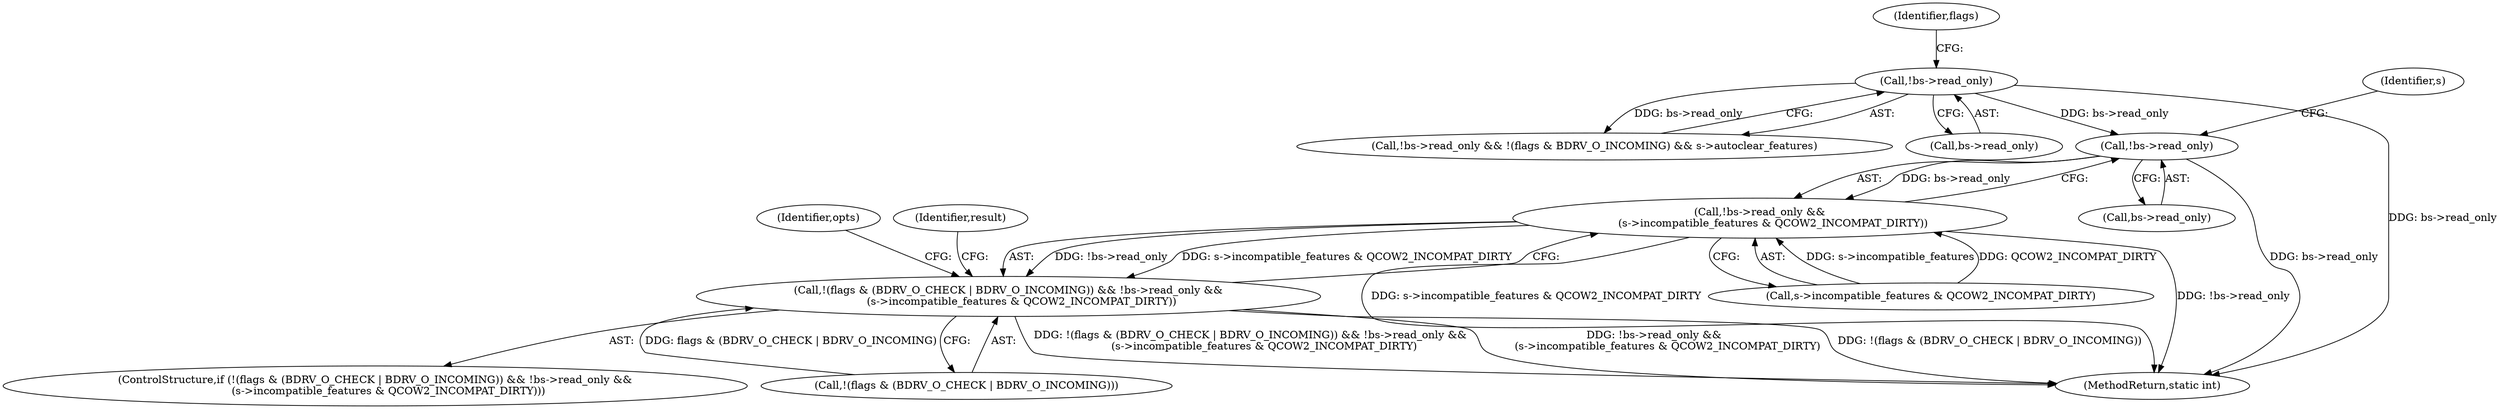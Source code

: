 digraph "0_qemu_6a83f8b5bec6f59e56cc49bd49e4c3f8f805d56f_0@API" {
"1001203" [label="(Call,!bs->read_only)"];
"1001156" [label="(Call,!bs->read_only)"];
"1001202" [label="(Call,!bs->read_only &&\n        (s->incompatible_features & QCOW2_INCOMPAT_DIRTY))"];
"1001195" [label="(Call,!(flags & (BDRV_O_CHECK | BDRV_O_INCOMING)) && !bs->read_only &&\n        (s->incompatible_features & QCOW2_INCOMPAT_DIRTY))"];
"1001156" [label="(Call,!bs->read_only)"];
"1001483" [label="(MethodReturn,static int)"];
"1001195" [label="(Call,!(flags & (BDRV_O_CHECK | BDRV_O_INCOMING)) && !bs->read_only &&\n        (s->incompatible_features & QCOW2_INCOMPAT_DIRTY))"];
"1001194" [label="(ControlStructure,if (!(flags & (BDRV_O_CHECK | BDRV_O_INCOMING)) && !bs->read_only &&\n        (s->incompatible_features & QCOW2_INCOMPAT_DIRTY)))"];
"1001196" [label="(Call,!(flags & (BDRV_O_CHECK | BDRV_O_INCOMING)))"];
"1001235" [label="(Identifier,opts)"];
"1001204" [label="(Call,bs->read_only)"];
"1001209" [label="(Identifier,s)"];
"1001203" [label="(Call,!bs->read_only)"];
"1001207" [label="(Call,s->incompatible_features & QCOW2_INCOMPAT_DIRTY)"];
"1001155" [label="(Call,!bs->read_only && !(flags & BDRV_O_INCOMING) && s->autoclear_features)"];
"1001202" [label="(Call,!bs->read_only &&\n        (s->incompatible_features & QCOW2_INCOMPAT_DIRTY))"];
"1001215" [label="(Identifier,result)"];
"1001163" [label="(Identifier,flags)"];
"1001157" [label="(Call,bs->read_only)"];
"1001203" -> "1001202"  [label="AST: "];
"1001203" -> "1001204"  [label="CFG: "];
"1001204" -> "1001203"  [label="AST: "];
"1001209" -> "1001203"  [label="CFG: "];
"1001202" -> "1001203"  [label="CFG: "];
"1001203" -> "1001483"  [label="DDG: bs->read_only"];
"1001203" -> "1001202"  [label="DDG: bs->read_only"];
"1001156" -> "1001203"  [label="DDG: bs->read_only"];
"1001156" -> "1001155"  [label="AST: "];
"1001156" -> "1001157"  [label="CFG: "];
"1001157" -> "1001156"  [label="AST: "];
"1001163" -> "1001156"  [label="CFG: "];
"1001155" -> "1001156"  [label="CFG: "];
"1001156" -> "1001483"  [label="DDG: bs->read_only"];
"1001156" -> "1001155"  [label="DDG: bs->read_only"];
"1001202" -> "1001195"  [label="AST: "];
"1001202" -> "1001207"  [label="CFG: "];
"1001207" -> "1001202"  [label="AST: "];
"1001195" -> "1001202"  [label="CFG: "];
"1001202" -> "1001483"  [label="DDG: !bs->read_only"];
"1001202" -> "1001483"  [label="DDG: s->incompatible_features & QCOW2_INCOMPAT_DIRTY"];
"1001202" -> "1001195"  [label="DDG: !bs->read_only"];
"1001202" -> "1001195"  [label="DDG: s->incompatible_features & QCOW2_INCOMPAT_DIRTY"];
"1001207" -> "1001202"  [label="DDG: s->incompatible_features"];
"1001207" -> "1001202"  [label="DDG: QCOW2_INCOMPAT_DIRTY"];
"1001195" -> "1001194"  [label="AST: "];
"1001195" -> "1001196"  [label="CFG: "];
"1001196" -> "1001195"  [label="AST: "];
"1001215" -> "1001195"  [label="CFG: "];
"1001235" -> "1001195"  [label="CFG: "];
"1001195" -> "1001483"  [label="DDG: !bs->read_only &&\n        (s->incompatible_features & QCOW2_INCOMPAT_DIRTY)"];
"1001195" -> "1001483"  [label="DDG: !(flags & (BDRV_O_CHECK | BDRV_O_INCOMING))"];
"1001195" -> "1001483"  [label="DDG: !(flags & (BDRV_O_CHECK | BDRV_O_INCOMING)) && !bs->read_only &&\n        (s->incompatible_features & QCOW2_INCOMPAT_DIRTY)"];
"1001196" -> "1001195"  [label="DDG: flags & (BDRV_O_CHECK | BDRV_O_INCOMING)"];
}
